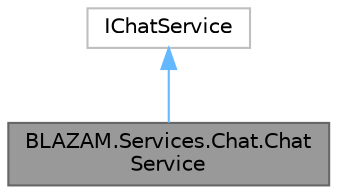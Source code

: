 digraph "BLAZAM.Services.Chat.ChatService"
{
 // LATEX_PDF_SIZE
  bgcolor="transparent";
  edge [fontname=Helvetica,fontsize=10,labelfontname=Helvetica,labelfontsize=10];
  node [fontname=Helvetica,fontsize=10,shape=box,height=0.2,width=0.4];
  Node1 [id="Node000001",label="BLAZAM.Services.Chat.Chat\lService",height=0.2,width=0.4,color="gray40", fillcolor="grey60", style="filled", fontcolor="black",tooltip=" "];
  Node2 -> Node1 [id="edge1_Node000001_Node000002",dir="back",color="steelblue1",style="solid",tooltip=" "];
  Node2 [id="Node000002",label="IChatService",height=0.2,width=0.4,color="grey75", fillcolor="white", style="filled",URL="$interface_b_l_a_z_a_m_1_1_services_1_1_chat_1_1_i_chat_service.html",tooltip=" "];
}
